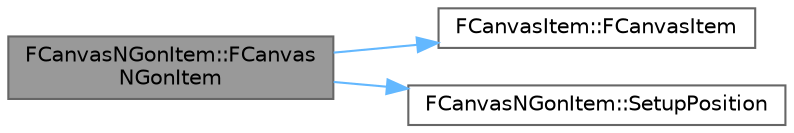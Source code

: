 digraph "FCanvasNGonItem::FCanvasNGonItem"
{
 // INTERACTIVE_SVG=YES
 // LATEX_PDF_SIZE
  bgcolor="transparent";
  edge [fontname=Helvetica,fontsize=10,labelfontname=Helvetica,labelfontsize=10];
  node [fontname=Helvetica,fontsize=10,shape=box,height=0.2,width=0.4];
  rankdir="LR";
  Node1 [id="Node000001",label="FCanvasNGonItem::FCanvas\lNGonItem",height=0.2,width=0.4,color="gray40", fillcolor="grey60", style="filled", fontcolor="black",tooltip="NGon item Several texture tris with a common central point with a fixed radius."];
  Node1 -> Node2 [id="edge1_Node000001_Node000002",color="steelblue1",style="solid",tooltip=" "];
  Node2 [id="Node000002",label="FCanvasItem::FCanvasItem",height=0.2,width=0.4,color="grey40", fillcolor="white", style="filled",URL="$d6/d47/classFCanvasItem.html#a3a2a141fe253f4d591fd93882c4ccbb1",tooltip="Basic render item."];
  Node1 -> Node3 [id="edge2_Node000001_Node000003",color="steelblue1",style="solid",tooltip=" "];
  Node3 [id="Node000003",label="FCanvasNGonItem::SetupPosition",height=0.2,width=0.4,color="grey40", fillcolor="white", style="filled",URL="$d6/de2/classFCanvasNGonItem.html#adf48b4b1e383f708dc6b4926bc4a9ae6",tooltip="Regenerates the tri list for the object with a new central point and radius."];
}
